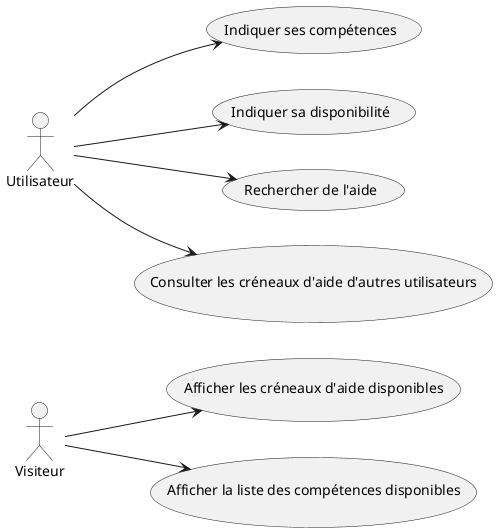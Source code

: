 @startuml
left to right direction
actor "Visiteur" as Visiteur
actor "Utilisateur" as Utilisateur

usecase "Afficher les créneaux d'aide disponibles" as U1
usecase "Afficher la liste des compétences disponibles" as U2

usecase "Indiquer ses compétences" as U3
usecase "Indiquer sa disponibilité" as U4
usecase "Rechercher de l'aide" as U5
usecase "Consulter les créneaux d'aide d'autres utilisateurs" as U6

Visiteur --> U1
Visiteur --> U2

Utilisateur --> U3
Utilisateur --> U4
Utilisateur --> U5
Utilisateur --> U6

@enduml
